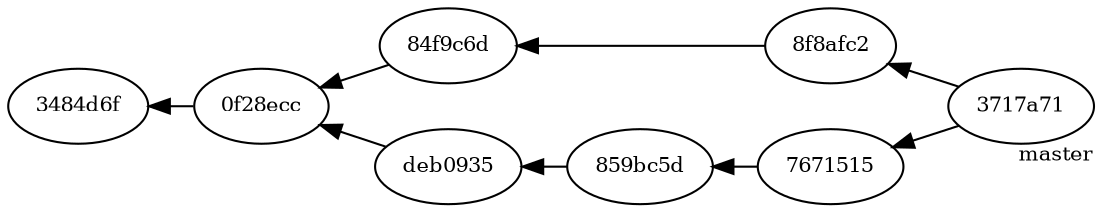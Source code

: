 digraph branch 
{
  rankdir=LR
  ranksep=0.3
  nodesep=0.3
  node [fontsize=10]
  edge [dir = "back"]
  c2 [label = "3484d6f"]
  c3 [label = "0f28ecc"]
  c4 [label = "84f9c6d"]
  c5 [label = "8f8afc2"]
  c6 [label = "deb0935"]
  c7 [label = "859bc5d"]
  c8 [label = "7671515"]
  c9 [label = "3717a71", xlabel="master"]


  c2 -> c3 -> c4 -> c5 -> c9
  c3 -> c6 -> c7  -> c8 -> c9
}